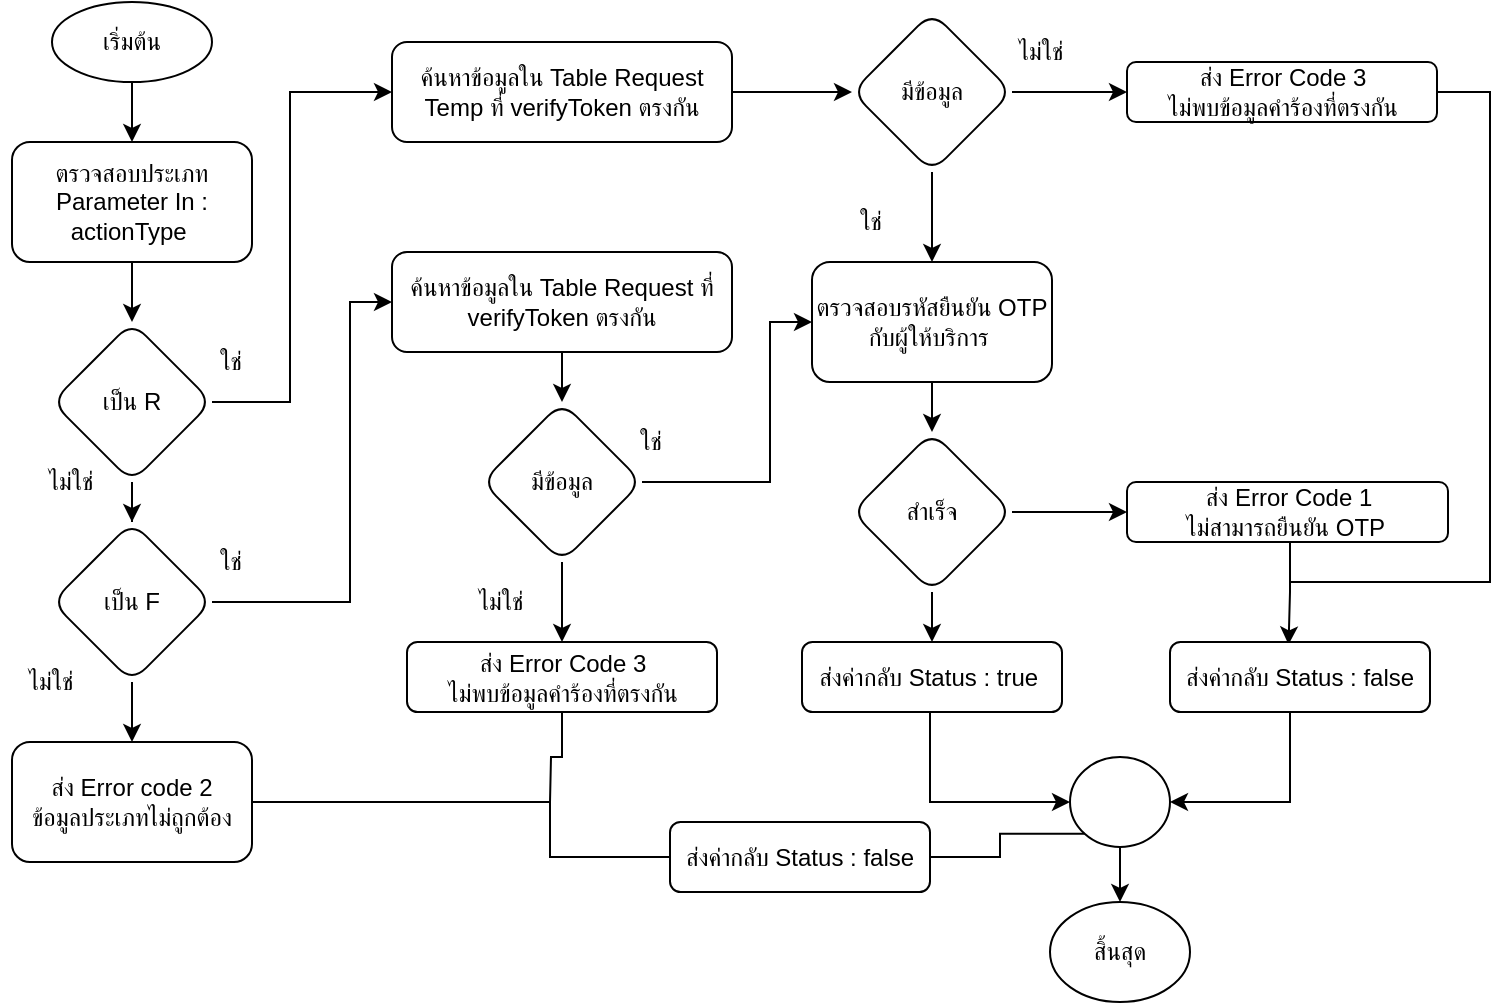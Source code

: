 <mxfile version="20.2.8" type="github">
  <diagram id="5tT6JGEHEpbYU6vvurMg" name="หน้า-1">
    <mxGraphModel dx="361" dy="536" grid="1" gridSize="10" guides="1" tooltips="1" connect="1" arrows="1" fold="1" page="1" pageScale="1" pageWidth="827" pageHeight="1169" math="0" shadow="0">
      <root>
        <mxCell id="0" />
        <mxCell id="1" parent="0" />
        <mxCell id="_IzJQ9_v8akHQBwBYt0i-96" value="" style="edgeStyle=orthogonalEdgeStyle;rounded=0;orthogonalLoop=1;jettySize=auto;html=1;" parent="1" source="_IzJQ9_v8akHQBwBYt0i-1" target="_IzJQ9_v8akHQBwBYt0i-31" edge="1">
          <mxGeometry relative="1" as="geometry" />
        </mxCell>
        <mxCell id="_IzJQ9_v8akHQBwBYt0i-1" value="เริ่มต้น" style="ellipse;whiteSpace=wrap;html=1;" parent="1" vertex="1">
          <mxGeometry x="901" y="30" width="80" height="40" as="geometry" />
        </mxCell>
        <mxCell id="_IzJQ9_v8akHQBwBYt0i-31" value="ตรวจสอบประเภท&lt;br&gt;Parameter In : actionType&amp;nbsp;" style="rounded=1;whiteSpace=wrap;html=1;" parent="1" vertex="1">
          <mxGeometry x="881" y="100" width="120" height="60" as="geometry" />
        </mxCell>
        <mxCell id="_IzJQ9_v8akHQBwBYt0i-98" value="" style="edgeStyle=orthogonalEdgeStyle;rounded=0;orthogonalLoop=1;jettySize=auto;html=1;" parent="1" source="_IzJQ9_v8akHQBwBYt0i-34" target="_IzJQ9_v8akHQBwBYt0i-97" edge="1">
          <mxGeometry relative="1" as="geometry" />
        </mxCell>
        <mxCell id="_IzJQ9_v8akHQBwBYt0i-34" value="เป็น R" style="rhombus;whiteSpace=wrap;html=1;rounded=1;" parent="1" vertex="1">
          <mxGeometry x="901" y="190" width="80" height="80" as="geometry" />
        </mxCell>
        <mxCell id="_IzJQ9_v8akHQBwBYt0i-30" value="" style="edgeStyle=orthogonalEdgeStyle;rounded=0;orthogonalLoop=1;jettySize=auto;html=1;exitX=0.5;exitY=1;exitDx=0;exitDy=0;" parent="1" source="_IzJQ9_v8akHQBwBYt0i-31" target="_IzJQ9_v8akHQBwBYt0i-34" edge="1">
          <mxGeometry relative="1" as="geometry" />
        </mxCell>
        <mxCell id="_IzJQ9_v8akHQBwBYt0i-121" value="" style="edgeStyle=orthogonalEdgeStyle;rounded=0;orthogonalLoop=1;jettySize=auto;html=1;endArrow=classic;endFill=1;" parent="1" source="_IzJQ9_v8akHQBwBYt0i-51" target="_IzJQ9_v8akHQBwBYt0i-68" edge="1">
          <mxGeometry relative="1" as="geometry" />
        </mxCell>
        <mxCell id="_IzJQ9_v8akHQBwBYt0i-51" value="" style="ellipse;whiteSpace=wrap;html=1;" parent="1" vertex="1">
          <mxGeometry x="1410" y="407.5" width="50" height="45" as="geometry" />
        </mxCell>
        <mxCell id="_IzJQ9_v8akHQBwBYt0i-68" value="สิ้นสุด" style="ellipse;whiteSpace=wrap;html=1;" parent="1" vertex="1">
          <mxGeometry x="1400" y="480" width="70" height="50" as="geometry" />
        </mxCell>
        <mxCell id="_IzJQ9_v8akHQBwBYt0i-87" style="edgeStyle=orthogonalEdgeStyle;rounded=0;orthogonalLoop=1;jettySize=auto;html=1;entryX=0;entryY=0.5;entryDx=0;entryDy=0;endArrow=classic;endFill=1;" parent="1" source="_IzJQ9_v8akHQBwBYt0i-88" target="_IzJQ9_v8akHQBwBYt0i-51" edge="1">
          <mxGeometry relative="1" as="geometry">
            <Array as="points">
              <mxPoint x="1340" y="430" />
            </Array>
          </mxGeometry>
        </mxCell>
        <mxCell id="_IzJQ9_v8akHQBwBYt0i-88" value="ส่งค่ากลับ Status : true&amp;nbsp;" style="rounded=1;whiteSpace=wrap;html=1;" parent="1" vertex="1">
          <mxGeometry x="1276" y="350" width="130" height="35" as="geometry" />
        </mxCell>
        <mxCell id="_IzJQ9_v8akHQBwBYt0i-33" style="edgeStyle=orthogonalEdgeStyle;rounded=0;orthogonalLoop=1;jettySize=auto;html=1;entryX=0;entryY=0.5;entryDx=0;entryDy=0;" parent="1" source="_IzJQ9_v8akHQBwBYt0i-34" target="_IzJQ9_v8akHQBwBYt0i-72" edge="1">
          <mxGeometry relative="1" as="geometry">
            <Array as="points">
              <mxPoint x="1020" y="230" />
              <mxPoint x="1020" y="75" />
            </Array>
          </mxGeometry>
        </mxCell>
        <mxCell id="_IzJQ9_v8akHQBwBYt0i-105" value="" style="edgeStyle=orthogonalEdgeStyle;rounded=0;orthogonalLoop=1;jettySize=auto;html=1;entryX=0;entryY=0.5;entryDx=0;entryDy=0;" parent="1" source="_IzJQ9_v8akHQBwBYt0i-97" target="_IzJQ9_v8akHQBwBYt0i-110" edge="1">
          <mxGeometry relative="1" as="geometry">
            <mxPoint x="1010" y="330.059" as="targetPoint" />
            <Array as="points">
              <mxPoint x="1050" y="330" />
              <mxPoint x="1050" y="180" />
            </Array>
          </mxGeometry>
        </mxCell>
        <mxCell id="_IzJQ9_v8akHQBwBYt0i-107" value="" style="edgeStyle=orthogonalEdgeStyle;rounded=0;orthogonalLoop=1;jettySize=auto;html=1;" parent="1" source="_IzJQ9_v8akHQBwBYt0i-97" target="_IzJQ9_v8akHQBwBYt0i-106" edge="1">
          <mxGeometry relative="1" as="geometry" />
        </mxCell>
        <mxCell id="_IzJQ9_v8akHQBwBYt0i-97" value="เป็น F" style="rhombus;whiteSpace=wrap;html=1;rounded=1;" parent="1" vertex="1">
          <mxGeometry x="901" y="290" width="80" height="80" as="geometry" />
        </mxCell>
        <mxCell id="_IzJQ9_v8akHQBwBYt0i-99" value="ใช่" style="text;html=1;align=center;verticalAlign=middle;resizable=0;points=[];autosize=1;strokeColor=none;fillColor=none;" parent="1" vertex="1">
          <mxGeometry x="970" y="195" width="40" height="30" as="geometry" />
        </mxCell>
        <mxCell id="_IzJQ9_v8akHQBwBYt0i-100" value="ไม่ใช่" style="text;html=1;align=center;verticalAlign=middle;resizable=0;points=[];autosize=1;strokeColor=none;fillColor=none;" parent="1" vertex="1">
          <mxGeometry x="885" y="255" width="50" height="30" as="geometry" />
        </mxCell>
        <mxCell id="_IzJQ9_v8akHQBwBYt0i-122" style="edgeStyle=orthogonalEdgeStyle;rounded=0;orthogonalLoop=1;jettySize=auto;html=1;endArrow=none;endFill=0;entryX=0;entryY=0.5;entryDx=0;entryDy=0;" parent="1" source="_IzJQ9_v8akHQBwBYt0i-106" edge="1" target="66u1GEdo-1cmv5JM-1_x-1">
          <mxGeometry relative="1" as="geometry">
            <mxPoint x="1340.0" y="430" as="targetPoint" />
            <Array as="points">
              <mxPoint x="1150" y="430" />
              <mxPoint x="1150" y="457" />
            </Array>
          </mxGeometry>
        </mxCell>
        <mxCell id="_IzJQ9_v8akHQBwBYt0i-106" value="ส่ง Error code 2&lt;br&gt;ข้อมูลประเภทไม่ถูกต้อง" style="whiteSpace=wrap;html=1;rounded=1;" parent="1" vertex="1">
          <mxGeometry x="881" y="400" width="120" height="60" as="geometry" />
        </mxCell>
        <mxCell id="_IzJQ9_v8akHQBwBYt0i-108" value="ใช่" style="text;html=1;align=center;verticalAlign=middle;resizable=0;points=[];autosize=1;strokeColor=none;fillColor=none;" parent="1" vertex="1">
          <mxGeometry x="970" y="295" width="40" height="30" as="geometry" />
        </mxCell>
        <mxCell id="_IzJQ9_v8akHQBwBYt0i-109" value="ไม่ใช่" style="text;html=1;align=center;verticalAlign=middle;resizable=0;points=[];autosize=1;strokeColor=none;fillColor=none;" parent="1" vertex="1">
          <mxGeometry x="875" y="355" width="50" height="30" as="geometry" />
        </mxCell>
        <mxCell id="_IzJQ9_v8akHQBwBYt0i-72" value="ค้นหาข้อมูลใน Table Request Temp ที่ verifyToken ตรงกัน" style="rounded=1;whiteSpace=wrap;html=1;" parent="1" vertex="1">
          <mxGeometry x="1071" y="50" width="170" height="50" as="geometry" />
        </mxCell>
        <mxCell id="_IzJQ9_v8akHQBwBYt0i-73" value="มีข้อมูล" style="rhombus;whiteSpace=wrap;html=1;rounded=1;" parent="1" vertex="1">
          <mxGeometry x="1301" y="35" width="80" height="80" as="geometry" />
        </mxCell>
        <mxCell id="_IzJQ9_v8akHQBwBYt0i-74" value="" style="edgeStyle=orthogonalEdgeStyle;rounded=0;orthogonalLoop=1;jettySize=auto;html=1;" parent="1" source="_IzJQ9_v8akHQBwBYt0i-72" target="_IzJQ9_v8akHQBwBYt0i-73" edge="1">
          <mxGeometry relative="1" as="geometry" />
        </mxCell>
        <mxCell id="_IzJQ9_v8akHQBwBYt0i-76" value="ตรวจสอบรหัสยืนยัน OTP กับผู้ให้บริการ&amp;nbsp;" style="whiteSpace=wrap;html=1;rounded=1;" parent="1" vertex="1">
          <mxGeometry x="1281" y="160" width="120" height="60" as="geometry" />
        </mxCell>
        <mxCell id="_IzJQ9_v8akHQBwBYt0i-77" value="" style="edgeStyle=orthogonalEdgeStyle;rounded=0;orthogonalLoop=1;jettySize=auto;html=1;" parent="1" source="_IzJQ9_v8akHQBwBYt0i-73" target="_IzJQ9_v8akHQBwBYt0i-76" edge="1">
          <mxGeometry relative="1" as="geometry">
            <Array as="points">
              <mxPoint x="1341" y="130" />
              <mxPoint x="1341" y="130" />
            </Array>
          </mxGeometry>
        </mxCell>
        <mxCell id="_IzJQ9_v8akHQBwBYt0i-117" value="" style="edgeStyle=orthogonalEdgeStyle;rounded=0;orthogonalLoop=1;jettySize=auto;html=1;endArrow=classic;endFill=1;" parent="1" source="_IzJQ9_v8akHQBwBYt0i-78" target="_IzJQ9_v8akHQBwBYt0i-88" edge="1">
          <mxGeometry relative="1" as="geometry" />
        </mxCell>
        <mxCell id="_IzJQ9_v8akHQBwBYt0i-78" value="สำเร็จ" style="rhombus;whiteSpace=wrap;html=1;rounded=1;" parent="1" vertex="1">
          <mxGeometry x="1301" y="245" width="80" height="80" as="geometry" />
        </mxCell>
        <mxCell id="_IzJQ9_v8akHQBwBYt0i-79" value="" style="edgeStyle=orthogonalEdgeStyle;rounded=0;orthogonalLoop=1;jettySize=auto;html=1;entryX=0.5;entryY=0;entryDx=0;entryDy=0;" parent="1" source="_IzJQ9_v8akHQBwBYt0i-76" target="_IzJQ9_v8akHQBwBYt0i-78" edge="1">
          <mxGeometry relative="1" as="geometry">
            <Array as="points">
              <mxPoint x="1391" y="200" />
              <mxPoint x="1391" y="200" />
            </Array>
          </mxGeometry>
        </mxCell>
        <mxCell id="_IzJQ9_v8akHQBwBYt0i-119" style="edgeStyle=orthogonalEdgeStyle;rounded=0;orthogonalLoop=1;jettySize=auto;html=1;entryX=0.456;entryY=0.035;entryDx=0;entryDy=0;entryPerimeter=0;endArrow=classic;endFill=1;" parent="1" source="_IzJQ9_v8akHQBwBYt0i-81" target="_IzJQ9_v8akHQBwBYt0i-90" edge="1">
          <mxGeometry relative="1" as="geometry">
            <Array as="points">
              <mxPoint x="1520" y="325" />
              <mxPoint x="1519" y="325" />
            </Array>
          </mxGeometry>
        </mxCell>
        <mxCell id="_IzJQ9_v8akHQBwBYt0i-81" value="ส่ง Error Code 1&lt;br&gt;ไม่สามารถยืนยัน OTP&amp;nbsp;" style="whiteSpace=wrap;html=1;rounded=1;" parent="1" vertex="1">
          <mxGeometry x="1438.5" y="270" width="160.5" height="30" as="geometry" />
        </mxCell>
        <mxCell id="_IzJQ9_v8akHQBwBYt0i-82" value="" style="edgeStyle=orthogonalEdgeStyle;rounded=0;orthogonalLoop=1;jettySize=auto;html=1;" parent="1" source="_IzJQ9_v8akHQBwBYt0i-78" target="_IzJQ9_v8akHQBwBYt0i-81" edge="1">
          <mxGeometry relative="1" as="geometry" />
        </mxCell>
        <mxCell id="_IzJQ9_v8akHQBwBYt0i-83" value="ไม่ใช่" style="text;html=1;align=center;verticalAlign=middle;resizable=0;points=[];autosize=1;strokeColor=none;fillColor=none;" parent="1" vertex="1">
          <mxGeometry x="1370" y="40" width="50" height="30" as="geometry" />
        </mxCell>
        <mxCell id="_IzJQ9_v8akHQBwBYt0i-116" style="edgeStyle=orthogonalEdgeStyle;rounded=0;orthogonalLoop=1;jettySize=auto;html=1;endArrow=none;endFill=0;" parent="1" source="_IzJQ9_v8akHQBwBYt0i-85" edge="1">
          <mxGeometry relative="1" as="geometry">
            <mxPoint x="1520" y="320" as="targetPoint" />
            <Array as="points">
              <mxPoint x="1620" y="75" />
              <mxPoint x="1620" y="320" />
              <mxPoint x="1520" y="320" />
            </Array>
          </mxGeometry>
        </mxCell>
        <mxCell id="_IzJQ9_v8akHQBwBYt0i-85" value="ส่ง Error Code 3&lt;br&gt;ไม่พบข้อมูลคำร้องที่ตรงกัน" style="rounded=1;whiteSpace=wrap;html=1;" parent="1" vertex="1">
          <mxGeometry x="1438.5" y="60" width="155" height="30" as="geometry" />
        </mxCell>
        <mxCell id="_IzJQ9_v8akHQBwBYt0i-86" value="" style="edgeStyle=orthogonalEdgeStyle;rounded=0;orthogonalLoop=1;jettySize=auto;html=1;" parent="1" source="_IzJQ9_v8akHQBwBYt0i-73" target="_IzJQ9_v8akHQBwBYt0i-85" edge="1">
          <mxGeometry relative="1" as="geometry" />
        </mxCell>
        <mxCell id="_IzJQ9_v8akHQBwBYt0i-112" value="" style="edgeStyle=orthogonalEdgeStyle;rounded=0;orthogonalLoop=1;jettySize=auto;html=1;" parent="1" source="_IzJQ9_v8akHQBwBYt0i-110" target="_IzJQ9_v8akHQBwBYt0i-111" edge="1">
          <mxGeometry relative="1" as="geometry" />
        </mxCell>
        <mxCell id="_IzJQ9_v8akHQBwBYt0i-110" value="ค้นหาข้อมูลใน Table Request ที่ verifyToken ตรงกัน" style="rounded=1;whiteSpace=wrap;html=1;" parent="1" vertex="1">
          <mxGeometry x="1071" y="155" width="170" height="50" as="geometry" />
        </mxCell>
        <mxCell id="_IzJQ9_v8akHQBwBYt0i-113" style="edgeStyle=orthogonalEdgeStyle;rounded=0;orthogonalLoop=1;jettySize=auto;html=1;entryX=0;entryY=0.5;entryDx=0;entryDy=0;" parent="1" source="_IzJQ9_v8akHQBwBYt0i-111" target="_IzJQ9_v8akHQBwBYt0i-76" edge="1">
          <mxGeometry relative="1" as="geometry">
            <Array as="points">
              <mxPoint x="1260" y="270" />
              <mxPoint x="1260" y="190" />
            </Array>
          </mxGeometry>
        </mxCell>
        <mxCell id="_IzJQ9_v8akHQBwBYt0i-115" value="" style="edgeStyle=orthogonalEdgeStyle;rounded=0;orthogonalLoop=1;jettySize=auto;html=1;" parent="1" source="_IzJQ9_v8akHQBwBYt0i-111" target="_IzJQ9_v8akHQBwBYt0i-114" edge="1">
          <mxGeometry relative="1" as="geometry" />
        </mxCell>
        <mxCell id="_IzJQ9_v8akHQBwBYt0i-111" value="มีข้อมูล" style="rhombus;whiteSpace=wrap;html=1;rounded=1;" parent="1" vertex="1">
          <mxGeometry x="1116" y="230" width="80" height="80" as="geometry" />
        </mxCell>
        <mxCell id="66u1GEdo-1cmv5JM-1_x-2" style="edgeStyle=orthogonalEdgeStyle;rounded=0;orthogonalLoop=1;jettySize=auto;html=1;endArrow=none;endFill=0;" edge="1" parent="1" source="_IzJQ9_v8akHQBwBYt0i-114">
          <mxGeometry relative="1" as="geometry">
            <mxPoint x="1150" y="430" as="targetPoint" />
          </mxGeometry>
        </mxCell>
        <mxCell id="_IzJQ9_v8akHQBwBYt0i-114" value="ส่ง Error Code 3&lt;br&gt;ไม่พบข้อมูลคำร้องที่ตรงกัน" style="rounded=1;whiteSpace=wrap;html=1;" parent="1" vertex="1">
          <mxGeometry x="1078.5" y="350" width="155" height="35" as="geometry" />
        </mxCell>
        <mxCell id="_IzJQ9_v8akHQBwBYt0i-120" style="edgeStyle=orthogonalEdgeStyle;rounded=0;orthogonalLoop=1;jettySize=auto;html=1;entryX=1;entryY=0.5;entryDx=0;entryDy=0;endArrow=classic;endFill=1;" parent="1" source="_IzJQ9_v8akHQBwBYt0i-90" target="_IzJQ9_v8akHQBwBYt0i-51" edge="1">
          <mxGeometry relative="1" as="geometry">
            <Array as="points">
              <mxPoint x="1520" y="430" />
            </Array>
          </mxGeometry>
        </mxCell>
        <mxCell id="_IzJQ9_v8akHQBwBYt0i-90" value="ส่งค่ากลับ Status : false" style="rounded=1;whiteSpace=wrap;html=1;" parent="1" vertex="1">
          <mxGeometry x="1460" y="350" width="130" height="35" as="geometry" />
        </mxCell>
        <mxCell id="_IzJQ9_v8akHQBwBYt0i-124" value="ใช่" style="text;html=1;align=center;verticalAlign=middle;resizable=0;points=[];autosize=1;strokeColor=none;fillColor=none;" parent="1" vertex="1">
          <mxGeometry x="1180" y="235" width="40" height="30" as="geometry" />
        </mxCell>
        <mxCell id="_IzJQ9_v8akHQBwBYt0i-125" value="ไม่ใช่" style="text;html=1;align=center;verticalAlign=middle;resizable=0;points=[];autosize=1;strokeColor=none;fillColor=none;" parent="1" vertex="1">
          <mxGeometry x="1100" y="315" width="50" height="30" as="geometry" />
        </mxCell>
        <mxCell id="_IzJQ9_v8akHQBwBYt0i-126" value="ใช่" style="text;html=1;align=center;verticalAlign=middle;resizable=0;points=[];autosize=1;strokeColor=none;fillColor=none;" parent="1" vertex="1">
          <mxGeometry x="1290" y="125" width="40" height="30" as="geometry" />
        </mxCell>
        <mxCell id="66u1GEdo-1cmv5JM-1_x-3" style="edgeStyle=orthogonalEdgeStyle;rounded=0;orthogonalLoop=1;jettySize=auto;html=1;entryX=0;entryY=1;entryDx=0;entryDy=0;endArrow=none;endFill=0;" edge="1" parent="1" source="66u1GEdo-1cmv5JM-1_x-1" target="_IzJQ9_v8akHQBwBYt0i-51">
          <mxGeometry relative="1" as="geometry" />
        </mxCell>
        <mxCell id="66u1GEdo-1cmv5JM-1_x-1" value="ส่งค่ากลับ Status : false" style="rounded=1;whiteSpace=wrap;html=1;" vertex="1" parent="1">
          <mxGeometry x="1210" y="440" width="130" height="35" as="geometry" />
        </mxCell>
      </root>
    </mxGraphModel>
  </diagram>
</mxfile>
